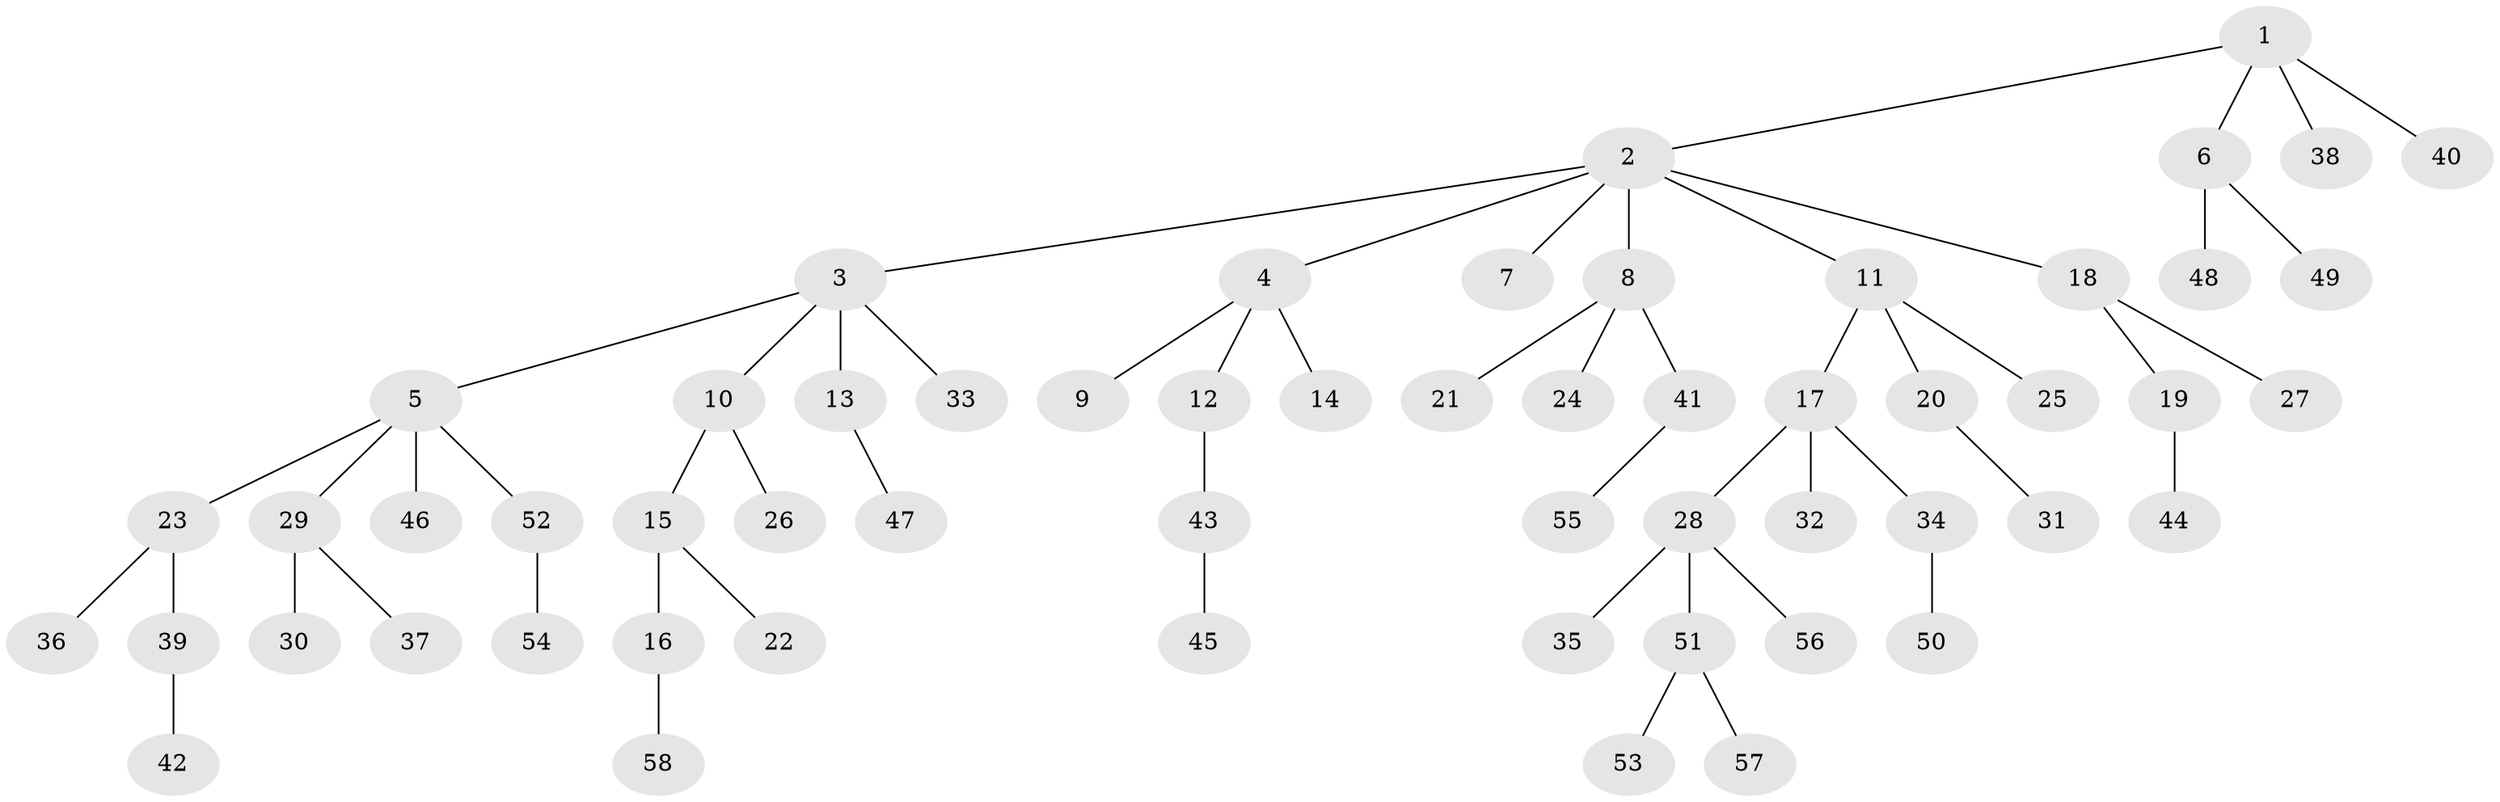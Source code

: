 // coarse degree distribution, {3: 0.21951219512195122, 6: 0.024390243902439025, 4: 0.04878048780487805, 2: 0.24390243902439024, 1: 0.4634146341463415}
// Generated by graph-tools (version 1.1) at 2025/51/03/04/25 22:51:37]
// undirected, 58 vertices, 57 edges
graph export_dot {
  node [color=gray90,style=filled];
  1;
  2;
  3;
  4;
  5;
  6;
  7;
  8;
  9;
  10;
  11;
  12;
  13;
  14;
  15;
  16;
  17;
  18;
  19;
  20;
  21;
  22;
  23;
  24;
  25;
  26;
  27;
  28;
  29;
  30;
  31;
  32;
  33;
  34;
  35;
  36;
  37;
  38;
  39;
  40;
  41;
  42;
  43;
  44;
  45;
  46;
  47;
  48;
  49;
  50;
  51;
  52;
  53;
  54;
  55;
  56;
  57;
  58;
  1 -- 2;
  1 -- 6;
  1 -- 38;
  1 -- 40;
  2 -- 3;
  2 -- 4;
  2 -- 7;
  2 -- 8;
  2 -- 11;
  2 -- 18;
  3 -- 5;
  3 -- 10;
  3 -- 13;
  3 -- 33;
  4 -- 9;
  4 -- 12;
  4 -- 14;
  5 -- 23;
  5 -- 29;
  5 -- 46;
  5 -- 52;
  6 -- 48;
  6 -- 49;
  8 -- 21;
  8 -- 24;
  8 -- 41;
  10 -- 15;
  10 -- 26;
  11 -- 17;
  11 -- 20;
  11 -- 25;
  12 -- 43;
  13 -- 47;
  15 -- 16;
  15 -- 22;
  16 -- 58;
  17 -- 28;
  17 -- 32;
  17 -- 34;
  18 -- 19;
  18 -- 27;
  19 -- 44;
  20 -- 31;
  23 -- 36;
  23 -- 39;
  28 -- 35;
  28 -- 51;
  28 -- 56;
  29 -- 30;
  29 -- 37;
  34 -- 50;
  39 -- 42;
  41 -- 55;
  43 -- 45;
  51 -- 53;
  51 -- 57;
  52 -- 54;
}
